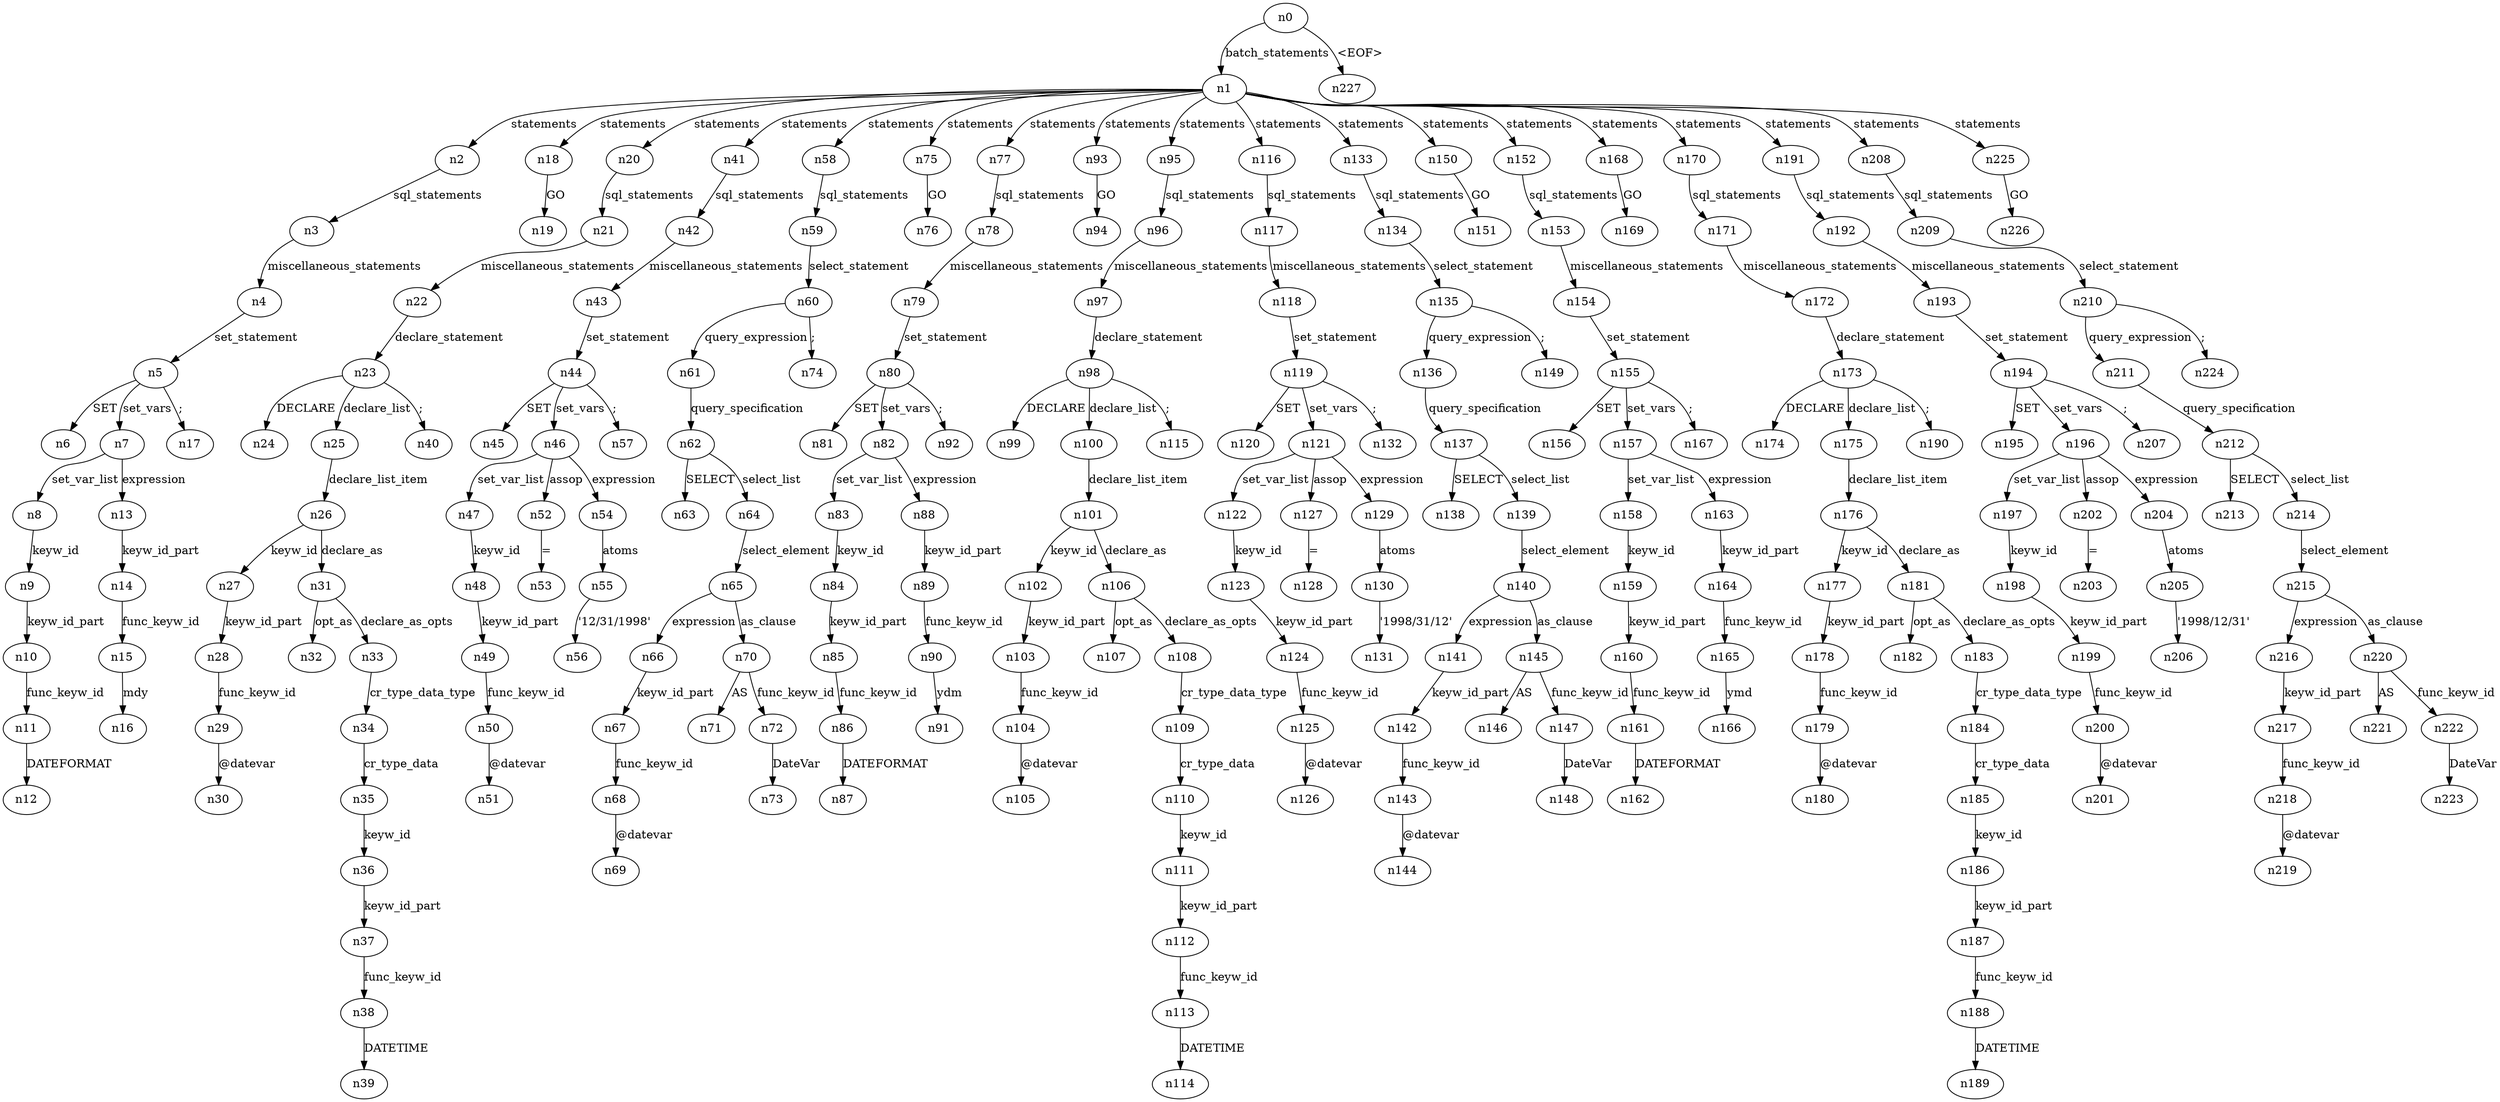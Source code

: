 digraph ParseTree {
  n0 -> n1 [label="batch_statements"];
  n1 -> n2 [label="statements"];
  n2 -> n3 [label="sql_statements"];
  n3 -> n4 [label="miscellaneous_statements"];
  n4 -> n5 [label="set_statement"];
  n5 -> n6 [label="SET"];
  n5 -> n7 [label="set_vars"];
  n7 -> n8 [label="set_var_list"];
  n8 -> n9 [label="keyw_id"];
  n9 -> n10 [label="keyw_id_part"];
  n10 -> n11 [label="func_keyw_id"];
  n11 -> n12 [label="DATEFORMAT"];
  n7 -> n13 [label="expression"];
  n13 -> n14 [label="keyw_id_part"];
  n14 -> n15 [label="func_keyw_id"];
  n15 -> n16 [label="mdy"];
  n5 -> n17 [label=";"];
  n1 -> n18 [label="statements"];
  n18 -> n19 [label="GO"];
  n1 -> n20 [label="statements"];
  n20 -> n21 [label="sql_statements"];
  n21 -> n22 [label="miscellaneous_statements"];
  n22 -> n23 [label="declare_statement"];
  n23 -> n24 [label="DECLARE"];
  n23 -> n25 [label="declare_list"];
  n25 -> n26 [label="declare_list_item"];
  n26 -> n27 [label="keyw_id"];
  n27 -> n28 [label="keyw_id_part"];
  n28 -> n29 [label="func_keyw_id"];
  n29 -> n30 [label="@datevar"];
  n26 -> n31 [label="declare_as"];
  n31 -> n32 [label="opt_as"];
  n31 -> n33 [label="declare_as_opts"];
  n33 -> n34 [label="cr_type_data_type"];
  n34 -> n35 [label="cr_type_data"];
  n35 -> n36 [label="keyw_id"];
  n36 -> n37 [label="keyw_id_part"];
  n37 -> n38 [label="func_keyw_id"];
  n38 -> n39 [label="DATETIME"];
  n23 -> n40 [label=";"];
  n1 -> n41 [label="statements"];
  n41 -> n42 [label="sql_statements"];
  n42 -> n43 [label="miscellaneous_statements"];
  n43 -> n44 [label="set_statement"];
  n44 -> n45 [label="SET"];
  n44 -> n46 [label="set_vars"];
  n46 -> n47 [label="set_var_list"];
  n47 -> n48 [label="keyw_id"];
  n48 -> n49 [label="keyw_id_part"];
  n49 -> n50 [label="func_keyw_id"];
  n50 -> n51 [label="@datevar"];
  n46 -> n52 [label="assop"];
  n52 -> n53 [label="="];
  n46 -> n54 [label="expression"];
  n54 -> n55 [label="atoms"];
  n55 -> n56 [label="'12/31/1998'"];
  n44 -> n57 [label=";"];
  n1 -> n58 [label="statements"];
  n58 -> n59 [label="sql_statements"];
  n59 -> n60 [label="select_statement"];
  n60 -> n61 [label="query_expression"];
  n61 -> n62 [label="query_specification"];
  n62 -> n63 [label="SELECT"];
  n62 -> n64 [label="select_list"];
  n64 -> n65 [label="select_element"];
  n65 -> n66 [label="expression"];
  n66 -> n67 [label="keyw_id_part"];
  n67 -> n68 [label="func_keyw_id"];
  n68 -> n69 [label="@datevar"];
  n65 -> n70 [label="as_clause"];
  n70 -> n71 [label="AS"];
  n70 -> n72 [label="func_keyw_id"];
  n72 -> n73 [label="DateVar"];
  n60 -> n74 [label=";"];
  n1 -> n75 [label="statements"];
  n75 -> n76 [label="GO"];
  n1 -> n77 [label="statements"];
  n77 -> n78 [label="sql_statements"];
  n78 -> n79 [label="miscellaneous_statements"];
  n79 -> n80 [label="set_statement"];
  n80 -> n81 [label="SET"];
  n80 -> n82 [label="set_vars"];
  n82 -> n83 [label="set_var_list"];
  n83 -> n84 [label="keyw_id"];
  n84 -> n85 [label="keyw_id_part"];
  n85 -> n86 [label="func_keyw_id"];
  n86 -> n87 [label="DATEFORMAT"];
  n82 -> n88 [label="expression"];
  n88 -> n89 [label="keyw_id_part"];
  n89 -> n90 [label="func_keyw_id"];
  n90 -> n91 [label="ydm"];
  n80 -> n92 [label=";"];
  n1 -> n93 [label="statements"];
  n93 -> n94 [label="GO"];
  n1 -> n95 [label="statements"];
  n95 -> n96 [label="sql_statements"];
  n96 -> n97 [label="miscellaneous_statements"];
  n97 -> n98 [label="declare_statement"];
  n98 -> n99 [label="DECLARE"];
  n98 -> n100 [label="declare_list"];
  n100 -> n101 [label="declare_list_item"];
  n101 -> n102 [label="keyw_id"];
  n102 -> n103 [label="keyw_id_part"];
  n103 -> n104 [label="func_keyw_id"];
  n104 -> n105 [label="@datevar"];
  n101 -> n106 [label="declare_as"];
  n106 -> n107 [label="opt_as"];
  n106 -> n108 [label="declare_as_opts"];
  n108 -> n109 [label="cr_type_data_type"];
  n109 -> n110 [label="cr_type_data"];
  n110 -> n111 [label="keyw_id"];
  n111 -> n112 [label="keyw_id_part"];
  n112 -> n113 [label="func_keyw_id"];
  n113 -> n114 [label="DATETIME"];
  n98 -> n115 [label=";"];
  n1 -> n116 [label="statements"];
  n116 -> n117 [label="sql_statements"];
  n117 -> n118 [label="miscellaneous_statements"];
  n118 -> n119 [label="set_statement"];
  n119 -> n120 [label="SET"];
  n119 -> n121 [label="set_vars"];
  n121 -> n122 [label="set_var_list"];
  n122 -> n123 [label="keyw_id"];
  n123 -> n124 [label="keyw_id_part"];
  n124 -> n125 [label="func_keyw_id"];
  n125 -> n126 [label="@datevar"];
  n121 -> n127 [label="assop"];
  n127 -> n128 [label="="];
  n121 -> n129 [label="expression"];
  n129 -> n130 [label="atoms"];
  n130 -> n131 [label="'1998/31/12'"];
  n119 -> n132 [label=";"];
  n1 -> n133 [label="statements"];
  n133 -> n134 [label="sql_statements"];
  n134 -> n135 [label="select_statement"];
  n135 -> n136 [label="query_expression"];
  n136 -> n137 [label="query_specification"];
  n137 -> n138 [label="SELECT"];
  n137 -> n139 [label="select_list"];
  n139 -> n140 [label="select_element"];
  n140 -> n141 [label="expression"];
  n141 -> n142 [label="keyw_id_part"];
  n142 -> n143 [label="func_keyw_id"];
  n143 -> n144 [label="@datevar"];
  n140 -> n145 [label="as_clause"];
  n145 -> n146 [label="AS"];
  n145 -> n147 [label="func_keyw_id"];
  n147 -> n148 [label="DateVar"];
  n135 -> n149 [label=";"];
  n1 -> n150 [label="statements"];
  n150 -> n151 [label="GO"];
  n1 -> n152 [label="statements"];
  n152 -> n153 [label="sql_statements"];
  n153 -> n154 [label="miscellaneous_statements"];
  n154 -> n155 [label="set_statement"];
  n155 -> n156 [label="SET"];
  n155 -> n157 [label="set_vars"];
  n157 -> n158 [label="set_var_list"];
  n158 -> n159 [label="keyw_id"];
  n159 -> n160 [label="keyw_id_part"];
  n160 -> n161 [label="func_keyw_id"];
  n161 -> n162 [label="DATEFORMAT"];
  n157 -> n163 [label="expression"];
  n163 -> n164 [label="keyw_id_part"];
  n164 -> n165 [label="func_keyw_id"];
  n165 -> n166 [label="ymd"];
  n155 -> n167 [label=";"];
  n1 -> n168 [label="statements"];
  n168 -> n169 [label="GO"];
  n1 -> n170 [label="statements"];
  n170 -> n171 [label="sql_statements"];
  n171 -> n172 [label="miscellaneous_statements"];
  n172 -> n173 [label="declare_statement"];
  n173 -> n174 [label="DECLARE"];
  n173 -> n175 [label="declare_list"];
  n175 -> n176 [label="declare_list_item"];
  n176 -> n177 [label="keyw_id"];
  n177 -> n178 [label="keyw_id_part"];
  n178 -> n179 [label="func_keyw_id"];
  n179 -> n180 [label="@datevar"];
  n176 -> n181 [label="declare_as"];
  n181 -> n182 [label="opt_as"];
  n181 -> n183 [label="declare_as_opts"];
  n183 -> n184 [label="cr_type_data_type"];
  n184 -> n185 [label="cr_type_data"];
  n185 -> n186 [label="keyw_id"];
  n186 -> n187 [label="keyw_id_part"];
  n187 -> n188 [label="func_keyw_id"];
  n188 -> n189 [label="DATETIME"];
  n173 -> n190 [label=";"];
  n1 -> n191 [label="statements"];
  n191 -> n192 [label="sql_statements"];
  n192 -> n193 [label="miscellaneous_statements"];
  n193 -> n194 [label="set_statement"];
  n194 -> n195 [label="SET"];
  n194 -> n196 [label="set_vars"];
  n196 -> n197 [label="set_var_list"];
  n197 -> n198 [label="keyw_id"];
  n198 -> n199 [label="keyw_id_part"];
  n199 -> n200 [label="func_keyw_id"];
  n200 -> n201 [label="@datevar"];
  n196 -> n202 [label="assop"];
  n202 -> n203 [label="="];
  n196 -> n204 [label="expression"];
  n204 -> n205 [label="atoms"];
  n205 -> n206 [label="'1998/12/31'"];
  n194 -> n207 [label=";"];
  n1 -> n208 [label="statements"];
  n208 -> n209 [label="sql_statements"];
  n209 -> n210 [label="select_statement"];
  n210 -> n211 [label="query_expression"];
  n211 -> n212 [label="query_specification"];
  n212 -> n213 [label="SELECT"];
  n212 -> n214 [label="select_list"];
  n214 -> n215 [label="select_element"];
  n215 -> n216 [label="expression"];
  n216 -> n217 [label="keyw_id_part"];
  n217 -> n218 [label="func_keyw_id"];
  n218 -> n219 [label="@datevar"];
  n215 -> n220 [label="as_clause"];
  n220 -> n221 [label="AS"];
  n220 -> n222 [label="func_keyw_id"];
  n222 -> n223 [label="DateVar"];
  n210 -> n224 [label=";"];
  n1 -> n225 [label="statements"];
  n225 -> n226 [label="GO"];
  n0 -> n227 [label="<EOF>"];
}
